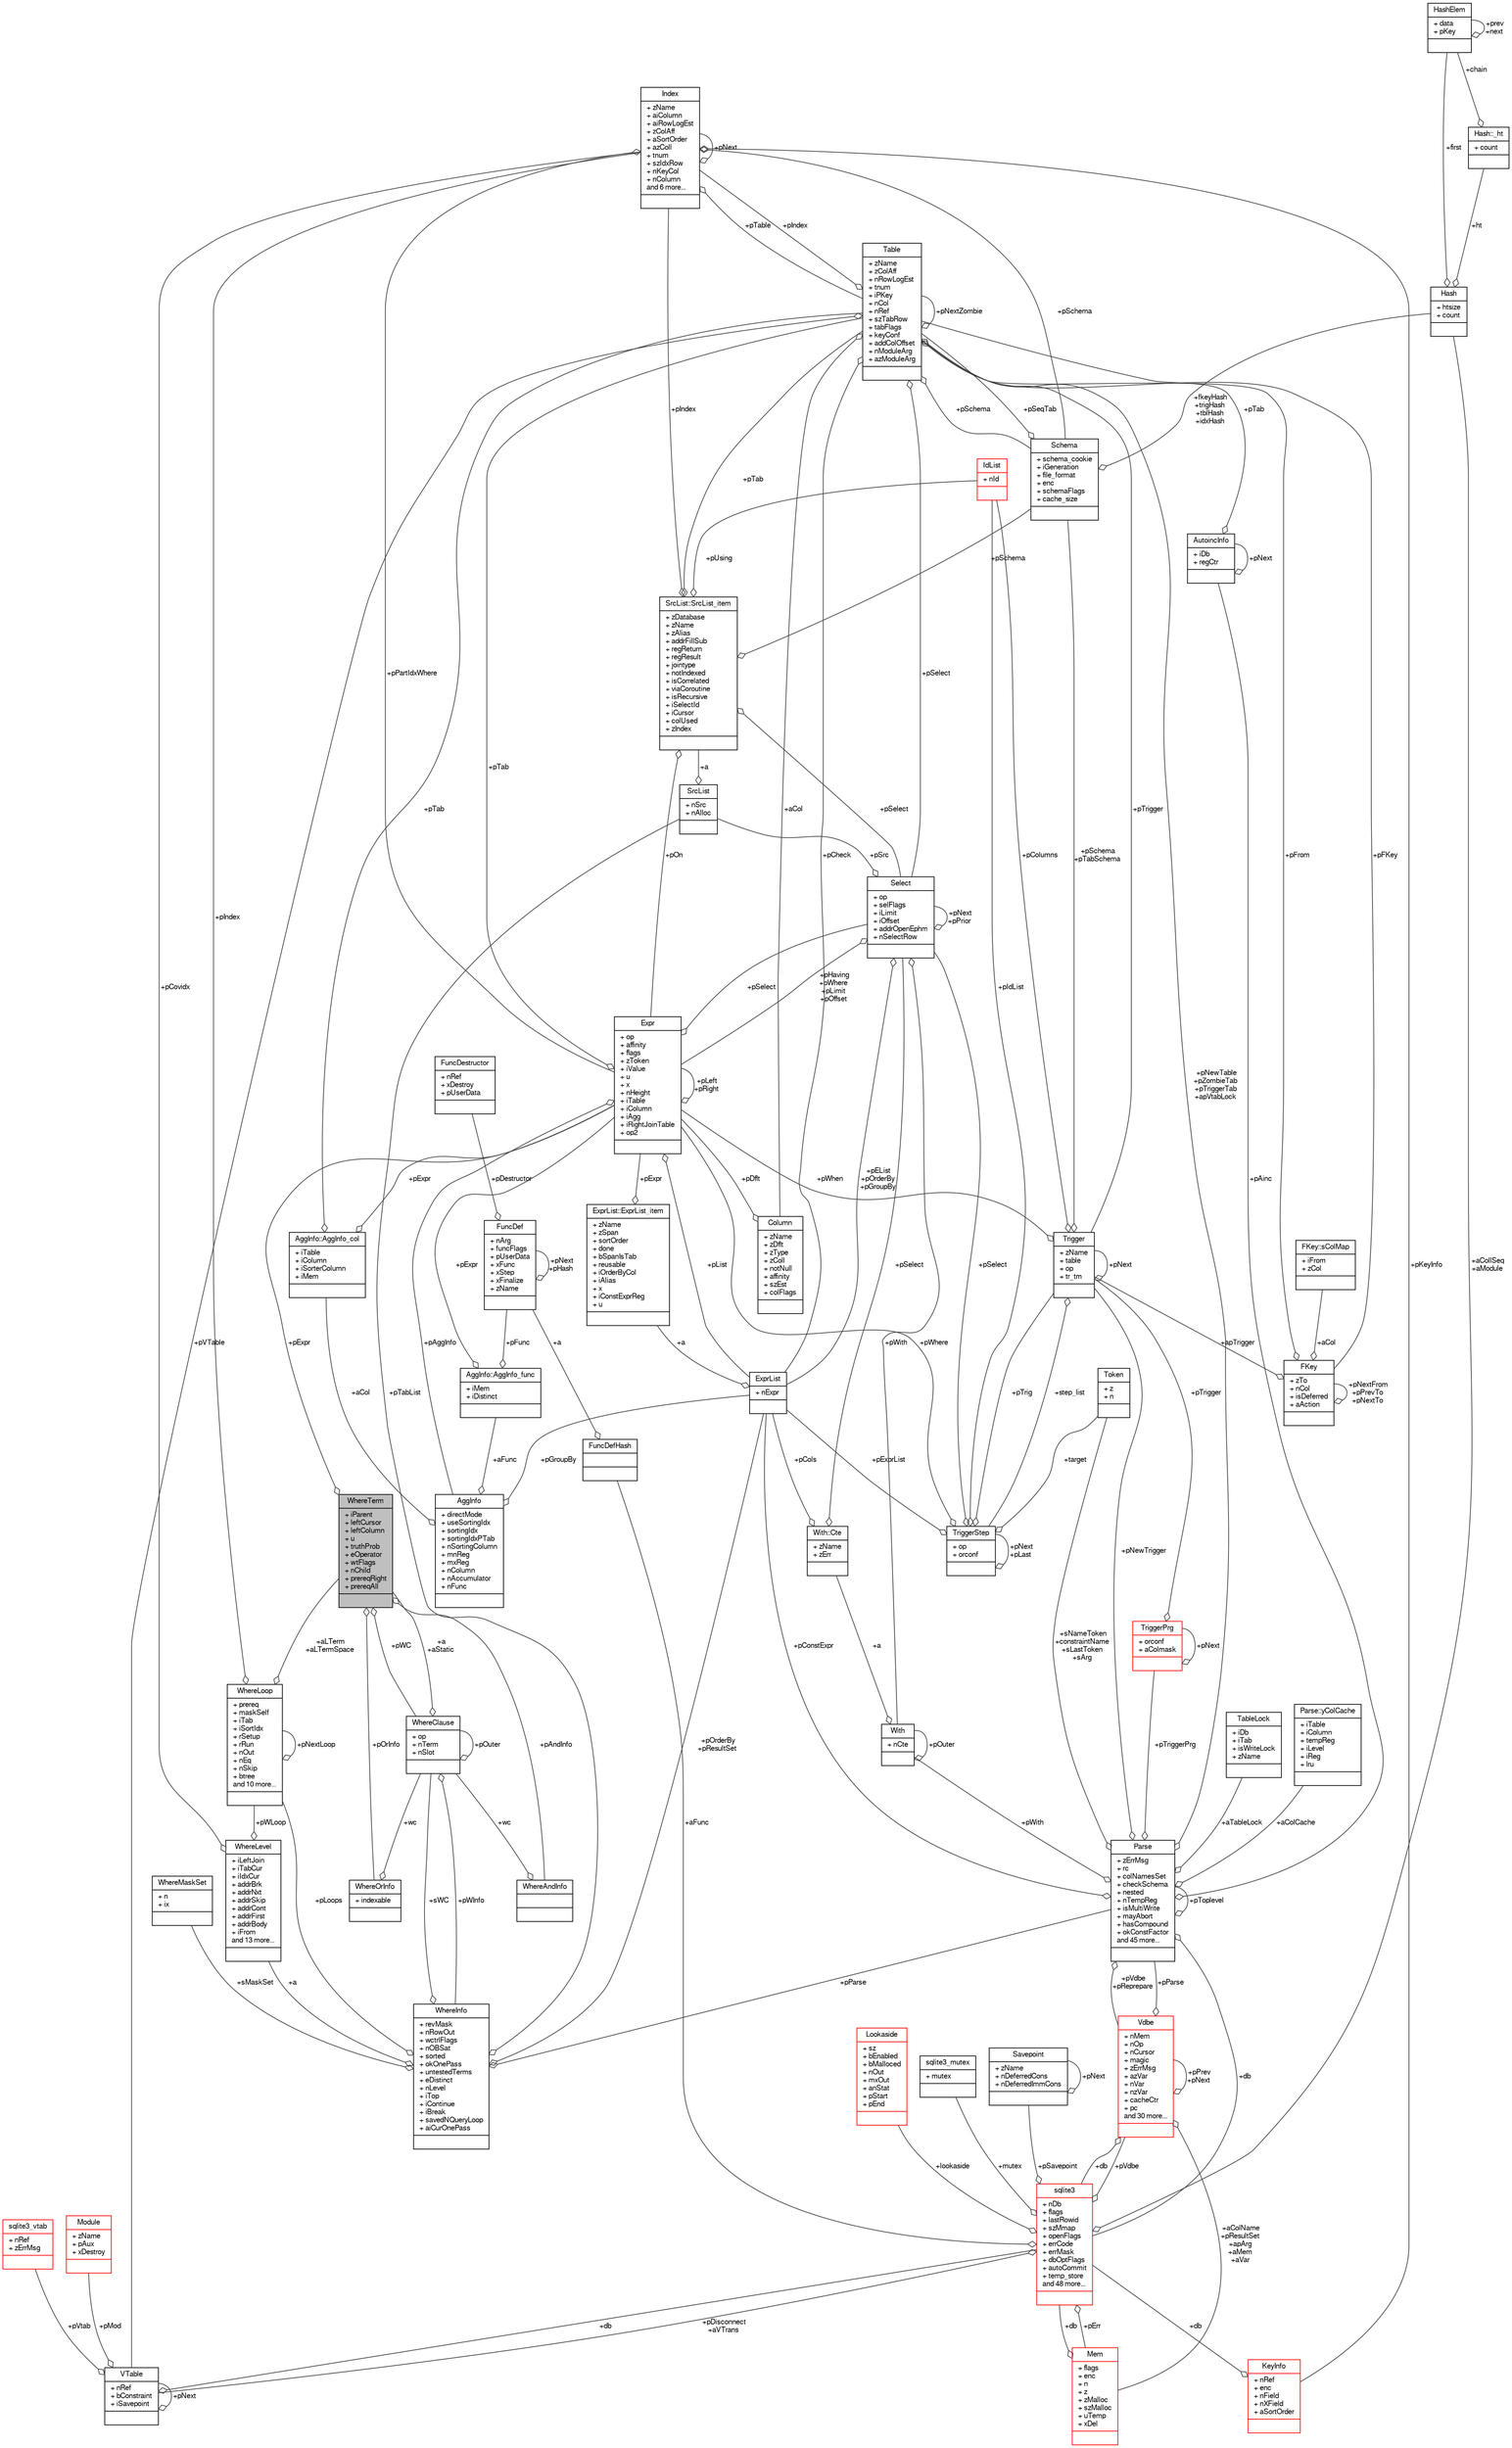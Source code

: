 digraph "WhereTerm"
{
  edge [fontname="FreeSans",fontsize="10",labelfontname="FreeSans",labelfontsize="10"];
  node [fontname="FreeSans",fontsize="10",shape=record];
  Node1 [label="{WhereTerm\n|+ iParent\l+ leftCursor\l+ leftColumn\l+ u\l+ truthProb\l+ eOperator\l+ wtFlags\l+ nChild\l+ prereqRight\l+ prereqAll\l|}",height=0.2,width=0.4,color="black", fillcolor="grey75", style="filled", fontcolor="black"];
  Node2 -> Node1 [color="grey25",fontsize="10",style="solid",label=" +pAndInfo" ,arrowhead="odiamond",fontname="FreeSans"];
  Node2 [label="{WhereAndInfo\n||}",height=0.2,width=0.4,color="black", fillcolor="white", style="filled",URL="$structWhereAndInfo.html"];
  Node3 -> Node2 [color="grey25",fontsize="10",style="solid",label=" +wc" ,arrowhead="odiamond",fontname="FreeSans"];
  Node3 [label="{WhereClause\n|+ op\l+ nTerm\l+ nSlot\l|}",height=0.2,width=0.4,color="black", fillcolor="white", style="filled",URL="$structWhereClause.html"];
  Node1 -> Node3 [color="grey25",fontsize="10",style="solid",label=" +a\n+aStatic" ,arrowhead="odiamond",fontname="FreeSans"];
  Node4 -> Node3 [color="grey25",fontsize="10",style="solid",label=" +pWInfo" ,arrowhead="odiamond",fontname="FreeSans"];
  Node4 [label="{WhereInfo\n|+ revMask\l+ nRowOut\l+ wctrlFlags\l+ nOBSat\l+ sorted\l+ okOnePass\l+ untestedTerms\l+ eDistinct\l+ nLevel\l+ iTop\l+ iContinue\l+ iBreak\l+ savedNQueryLoop\l+ aiCurOnePass\l|}",height=0.2,width=0.4,color="black", fillcolor="white", style="filled",URL="$structWhereInfo.html"];
  Node5 -> Node4 [color="grey25",fontsize="10",style="solid",label=" +pLoops" ,arrowhead="odiamond",fontname="FreeSans"];
  Node5 [label="{WhereLoop\n|+ prereq\l+ maskSelf\l+ iTab\l+ iSortIdx\l+ rSetup\l+ rRun\l+ nOut\l+ nEq\l+ nSkip\l+ btree\land 10 more...\l|}",height=0.2,width=0.4,color="black", fillcolor="white", style="filled",URL="$structWhereLoop.html"];
  Node5 -> Node5 [color="grey25",fontsize="10",style="solid",label=" +pNextLoop" ,arrowhead="odiamond",fontname="FreeSans"];
  Node1 -> Node5 [color="grey25",fontsize="10",style="solid",label=" +aLTerm\n+aLTermSpace" ,arrowhead="odiamond",fontname="FreeSans"];
  Node6 -> Node5 [color="grey25",fontsize="10",style="solid",label=" +pIndex" ,arrowhead="odiamond",fontname="FreeSans"];
  Node6 [label="{Index\n|+ zName\l+ aiColumn\l+ aiRowLogEst\l+ zColAff\l+ aSortOrder\l+ azColl\l+ tnum\l+ szIdxRow\l+ nKeyCol\l+ nColumn\land 6 more...\l|}",height=0.2,width=0.4,color="black", fillcolor="white", style="filled",URL="$structIndex.html"];
  Node7 -> Node6 [color="grey25",fontsize="10",style="solid",label=" +pSchema" ,arrowhead="odiamond",fontname="FreeSans"];
  Node7 [label="{Schema\n|+ schema_cookie\l+ iGeneration\l+ file_format\l+ enc\l+ schemaFlags\l+ cache_size\l|}",height=0.2,width=0.4,color="black", fillcolor="white", style="filled",URL="$structSchema.html"];
  Node8 -> Node7 [color="grey25",fontsize="10",style="solid",label=" +pSeqTab" ,arrowhead="odiamond",fontname="FreeSans"];
  Node8 [label="{Table\n|+ zName\l+ zColAff\l+ nRowLogEst\l+ tnum\l+ iPKey\l+ nCol\l+ nRef\l+ szTabRow\l+ tabFlags\l+ keyConf\l+ addColOffset\l+ nModuleArg\l+ azModuleArg\l|}",height=0.2,width=0.4,color="black", fillcolor="white", style="filled",URL="$structTable.html"];
  Node7 -> Node8 [color="grey25",fontsize="10",style="solid",label=" +pSchema" ,arrowhead="odiamond",fontname="FreeSans"];
  Node9 -> Node8 [color="grey25",fontsize="10",style="solid",label=" +aCol" ,arrowhead="odiamond",fontname="FreeSans"];
  Node9 [label="{Column\n|+ zName\l+ zDflt\l+ zType\l+ zColl\l+ notNull\l+ affinity\l+ szEst\l+ colFlags\l|}",height=0.2,width=0.4,color="black", fillcolor="white", style="filled",URL="$structColumn.html"];
  Node10 -> Node9 [color="grey25",fontsize="10",style="solid",label=" +pDflt" ,arrowhead="odiamond",fontname="FreeSans"];
  Node10 [label="{Expr\n|+ op\l+ affinity\l+ flags\l+ zToken\l+ iValue\l+ u\l+ x\l+ nHeight\l+ iTable\l+ iColumn\l+ iAgg\l+ iRightJoinTable\l+ op2\l|}",height=0.2,width=0.4,color="black", fillcolor="white", style="filled",URL="$structExpr.html"];
  Node11 -> Node10 [color="grey25",fontsize="10",style="solid",label=" +pAggInfo" ,arrowhead="odiamond",fontname="FreeSans"];
  Node11 [label="{AggInfo\n|+ directMode\l+ useSortingIdx\l+ sortingIdx\l+ sortingIdxPTab\l+ nSortingColumn\l+ mnReg\l+ mxReg\l+ nColumn\l+ nAccumulator\l+ nFunc\l|}",height=0.2,width=0.4,color="black", fillcolor="white", style="filled",URL="$structAggInfo.html"];
  Node12 -> Node11 [color="grey25",fontsize="10",style="solid",label=" +aCol" ,arrowhead="odiamond",fontname="FreeSans"];
  Node12 [label="{AggInfo::AggInfo_col\n|+ iTable\l+ iColumn\l+ iSorterColumn\l+ iMem\l|}",height=0.2,width=0.4,color="black", fillcolor="white", style="filled",URL="$structAggInfo_1_1AggInfo__col.html"];
  Node10 -> Node12 [color="grey25",fontsize="10",style="solid",label=" +pExpr" ,arrowhead="odiamond",fontname="FreeSans"];
  Node8 -> Node12 [color="grey25",fontsize="10",style="solid",label=" +pTab" ,arrowhead="odiamond",fontname="FreeSans"];
  Node13 -> Node11 [color="grey25",fontsize="10",style="solid",label=" +aFunc" ,arrowhead="odiamond",fontname="FreeSans"];
  Node13 [label="{AggInfo::AggInfo_func\n|+ iMem\l+ iDistinct\l|}",height=0.2,width=0.4,color="black", fillcolor="white", style="filled",URL="$structAggInfo_1_1AggInfo__func.html"];
  Node10 -> Node13 [color="grey25",fontsize="10",style="solid",label=" +pExpr" ,arrowhead="odiamond",fontname="FreeSans"];
  Node14 -> Node13 [color="grey25",fontsize="10",style="solid",label=" +pFunc" ,arrowhead="odiamond",fontname="FreeSans"];
  Node14 [label="{FuncDef\n|+ nArg\l+ funcFlags\l+ pUserData\l+ xFunc\l+ xStep\l+ xFinalize\l+ zName\l|}",height=0.2,width=0.4,color="black", fillcolor="white", style="filled",URL="$structFuncDef.html"];
  Node15 -> Node14 [color="grey25",fontsize="10",style="solid",label=" +pDestructor" ,arrowhead="odiamond",fontname="FreeSans"];
  Node15 [label="{FuncDestructor\n|+ nRef\l+ xDestroy\l+ pUserData\l|}",height=0.2,width=0.4,color="black", fillcolor="white", style="filled",URL="$structFuncDestructor.html"];
  Node14 -> Node14 [color="grey25",fontsize="10",style="solid",label=" +pNext\n+pHash" ,arrowhead="odiamond",fontname="FreeSans"];
  Node16 -> Node11 [color="grey25",fontsize="10",style="solid",label=" +pGroupBy" ,arrowhead="odiamond",fontname="FreeSans"];
  Node16 [label="{ExprList\n|+ nExpr\l|}",height=0.2,width=0.4,color="black", fillcolor="white", style="filled",URL="$structExprList.html"];
  Node17 -> Node16 [color="grey25",fontsize="10",style="solid",label=" +a" ,arrowhead="odiamond",fontname="FreeSans"];
  Node17 [label="{ExprList::ExprList_item\n|+ zName\l+ zSpan\l+ sortOrder\l+ done\l+ bSpanIsTab\l+ reusable\l+ iOrderByCol\l+ iAlias\l+ x\l+ iConstExprReg\l+ u\l|}",height=0.2,width=0.4,color="black", fillcolor="white", style="filled",URL="$structExprList_1_1ExprList__item.html"];
  Node10 -> Node17 [color="grey25",fontsize="10",style="solid",label=" +pExpr" ,arrowhead="odiamond",fontname="FreeSans"];
  Node10 -> Node10 [color="grey25",fontsize="10",style="solid",label=" +pLeft\n+pRight" ,arrowhead="odiamond",fontname="FreeSans"];
  Node8 -> Node10 [color="grey25",fontsize="10",style="solid",label=" +pTab" ,arrowhead="odiamond",fontname="FreeSans"];
  Node18 -> Node10 [color="grey25",fontsize="10",style="solid",label=" +pSelect" ,arrowhead="odiamond",fontname="FreeSans"];
  Node18 [label="{Select\n|+ op\l+ selFlags\l+ iLimit\l+ iOffset\l+ addrOpenEphm\l+ nSelectRow\l|}",height=0.2,width=0.4,color="black", fillcolor="white", style="filled",URL="$structSelect.html"];
  Node10 -> Node18 [color="grey25",fontsize="10",style="solid",label=" +pHaving\n+pWhere\n+pLimit\n+pOffset" ,arrowhead="odiamond",fontname="FreeSans"];
  Node19 -> Node18 [color="grey25",fontsize="10",style="solid",label=" +pWith" ,arrowhead="odiamond",fontname="FreeSans"];
  Node19 [label="{With\n|+ nCte\l|}",height=0.2,width=0.4,color="black", fillcolor="white", style="filled",URL="$structWith.html"];
  Node20 -> Node19 [color="grey25",fontsize="10",style="solid",label=" +a" ,arrowhead="odiamond",fontname="FreeSans"];
  Node20 [label="{With::Cte\n|+ zName\l+ zErr\l|}",height=0.2,width=0.4,color="black", fillcolor="white", style="filled",URL="$structWith_1_1Cte.html"];
  Node18 -> Node20 [color="grey25",fontsize="10",style="solid",label=" +pSelect" ,arrowhead="odiamond",fontname="FreeSans"];
  Node16 -> Node20 [color="grey25",fontsize="10",style="solid",label=" +pCols" ,arrowhead="odiamond",fontname="FreeSans"];
  Node19 -> Node19 [color="grey25",fontsize="10",style="solid",label=" +pOuter" ,arrowhead="odiamond",fontname="FreeSans"];
  Node18 -> Node18 [color="grey25",fontsize="10",style="solid",label=" +pNext\n+pPrior" ,arrowhead="odiamond",fontname="FreeSans"];
  Node21 -> Node18 [color="grey25",fontsize="10",style="solid",label=" +pSrc" ,arrowhead="odiamond",fontname="FreeSans"];
  Node21 [label="{SrcList\n|+ nSrc\l+ nAlloc\l|}",height=0.2,width=0.4,color="black", fillcolor="white", style="filled",URL="$structSrcList.html"];
  Node22 -> Node21 [color="grey25",fontsize="10",style="solid",label=" +a" ,arrowhead="odiamond",fontname="FreeSans"];
  Node22 [label="{SrcList::SrcList_item\n|+ zDatabase\l+ zName\l+ zAlias\l+ addrFillSub\l+ regReturn\l+ regResult\l+ jointype\l+ notIndexed\l+ isCorrelated\l+ viaCoroutine\l+ isRecursive\l+ iSelectId\l+ iCursor\l+ colUsed\l+ zIndex\l|}",height=0.2,width=0.4,color="black", fillcolor="white", style="filled",URL="$structSrcList_1_1SrcList__item.html"];
  Node7 -> Node22 [color="grey25",fontsize="10",style="solid",label=" +pSchema" ,arrowhead="odiamond",fontname="FreeSans"];
  Node10 -> Node22 [color="grey25",fontsize="10",style="solid",label=" +pOn" ,arrowhead="odiamond",fontname="FreeSans"];
  Node23 -> Node22 [color="grey25",fontsize="10",style="solid",label=" +pUsing" ,arrowhead="odiamond",fontname="FreeSans"];
  Node23 [label="{IdList\n|+ nId\l|}",height=0.2,width=0.4,color="red", fillcolor="white", style="filled",URL="$structIdList.html"];
  Node8 -> Node22 [color="grey25",fontsize="10",style="solid",label=" +pTab" ,arrowhead="odiamond",fontname="FreeSans"];
  Node18 -> Node22 [color="grey25",fontsize="10",style="solid",label=" +pSelect" ,arrowhead="odiamond",fontname="FreeSans"];
  Node6 -> Node22 [color="grey25",fontsize="10",style="solid",label=" +pIndex" ,arrowhead="odiamond",fontname="FreeSans"];
  Node16 -> Node18 [color="grey25",fontsize="10",style="solid",label=" +pEList\n+pOrderBy\n+pGroupBy" ,arrowhead="odiamond",fontname="FreeSans"];
  Node16 -> Node10 [color="grey25",fontsize="10",style="solid",label=" +pList" ,arrowhead="odiamond",fontname="FreeSans"];
  Node25 -> Node8 [color="grey25",fontsize="10",style="solid",label=" +pFKey" ,arrowhead="odiamond",fontname="FreeSans"];
  Node25 [label="{FKey\n|+ zTo\l+ nCol\l+ isDeferred\l+ aAction\l|}",height=0.2,width=0.4,color="black", fillcolor="white", style="filled",URL="$structFKey.html"];
  Node26 -> Node25 [color="grey25",fontsize="10",style="solid",label=" +aCol" ,arrowhead="odiamond",fontname="FreeSans"];
  Node26 [label="{FKey::sColMap\n|+ iFrom\l+ zCol\l|}",height=0.2,width=0.4,color="black", fillcolor="white", style="filled",URL="$structFKey_1_1sColMap.html"];
  Node25 -> Node25 [color="grey25",fontsize="10",style="solid",label=" +pNextFrom\n+pPrevTo\n+pNextTo" ,arrowhead="odiamond",fontname="FreeSans"];
  Node8 -> Node25 [color="grey25",fontsize="10",style="solid",label=" +pFrom" ,arrowhead="odiamond",fontname="FreeSans"];
  Node27 -> Node25 [color="grey25",fontsize="10",style="solid",label=" +apTrigger" ,arrowhead="odiamond",fontname="FreeSans"];
  Node27 [label="{Trigger\n|+ zName\l+ table\l+ op\l+ tr_tm\l|}",height=0.2,width=0.4,color="black", fillcolor="white", style="filled",URL="$structTrigger.html"];
  Node28 -> Node27 [color="grey25",fontsize="10",style="solid",label=" +step_list" ,arrowhead="odiamond",fontname="FreeSans"];
  Node28 [label="{TriggerStep\n|+ op\l+ orconf\l|}",height=0.2,width=0.4,color="black", fillcolor="white", style="filled",URL="$structTriggerStep.html"];
  Node28 -> Node28 [color="grey25",fontsize="10",style="solid",label=" +pNext\n+pLast" ,arrowhead="odiamond",fontname="FreeSans"];
  Node10 -> Node28 [color="grey25",fontsize="10",style="solid",label=" +pWhere" ,arrowhead="odiamond",fontname="FreeSans"];
  Node29 -> Node28 [color="grey25",fontsize="10",style="solid",label=" +target" ,arrowhead="odiamond",fontname="FreeSans"];
  Node29 [label="{Token\n|+ z\l+ n\l|}",height=0.2,width=0.4,color="black", fillcolor="white", style="filled",URL="$structToken.html"];
  Node23 -> Node28 [color="grey25",fontsize="10",style="solid",label=" +pIdList" ,arrowhead="odiamond",fontname="FreeSans"];
  Node18 -> Node28 [color="grey25",fontsize="10",style="solid",label=" +pSelect" ,arrowhead="odiamond",fontname="FreeSans"];
  Node27 -> Node28 [color="grey25",fontsize="10",style="solid",label=" +pTrig" ,arrowhead="odiamond",fontname="FreeSans"];
  Node16 -> Node28 [color="grey25",fontsize="10",style="solid",label=" +pExprList" ,arrowhead="odiamond",fontname="FreeSans"];
  Node7 -> Node27 [color="grey25",fontsize="10",style="solid",label=" +pSchema\n+pTabSchema" ,arrowhead="odiamond",fontname="FreeSans"];
  Node10 -> Node27 [color="grey25",fontsize="10",style="solid",label=" +pWhen" ,arrowhead="odiamond",fontname="FreeSans"];
  Node23 -> Node27 [color="grey25",fontsize="10",style="solid",label=" +pColumns" ,arrowhead="odiamond",fontname="FreeSans"];
  Node27 -> Node27 [color="grey25",fontsize="10",style="solid",label=" +pNext" ,arrowhead="odiamond",fontname="FreeSans"];
  Node30 -> Node8 [color="grey25",fontsize="10",style="solid",label=" +pVTable" ,arrowhead="odiamond",fontname="FreeSans"];
  Node30 [label="{VTable\n|+ nRef\l+ bConstraint\l+ iSavepoint\l|}",height=0.2,width=0.4,color="black", fillcolor="white", style="filled",URL="$structVTable.html"];
  Node31 -> Node30 [color="grey25",fontsize="10",style="solid",label=" +db" ,arrowhead="odiamond",fontname="FreeSans"];
  Node31 [label="{sqlite3\n|+ nDb\l+ flags\l+ lastRowid\l+ szMmap\l+ openFlags\l+ errCode\l+ errMask\l+ dbOptFlags\l+ autoCommit\l+ temp_store\land 48 more...\l|}",height=0.2,width=0.4,color="red", fillcolor="white", style="filled",URL="$structsqlite3.html"];
  Node32 -> Node31 [color="grey25",fontsize="10",style="solid",label=" +pErr" ,arrowhead="odiamond",fontname="FreeSans"];
  Node32 [label="{Mem\n|+ flags\l+ enc\l+ n\l+ z\l+ zMalloc\l+ szMalloc\l+ uTemp\l+ xDel\l|}",height=0.2,width=0.4,color="red", fillcolor="white", style="filled",URL="$structMem.html"];
  Node31 -> Node32 [color="grey25",fontsize="10",style="solid",label=" +db" ,arrowhead="odiamond",fontname="FreeSans"];
  Node35 -> Node31 [color="grey25",fontsize="10",style="solid",label=" +pVdbe" ,arrowhead="odiamond",fontname="FreeSans"];
  Node35 [label="{Vdbe\n|+ nMem\l+ nOp\l+ nCursor\l+ magic\l+ zErrMsg\l+ azVar\l+ nVar\l+ nzVar\l+ cacheCtr\l+ pc\land 30 more...\l|}",height=0.2,width=0.4,color="red", fillcolor="white", style="filled",URL="$structVdbe.html"];
  Node35 -> Node35 [color="grey25",fontsize="10",style="solid",label=" +pPrev\n+pNext" ,arrowhead="odiamond",fontname="FreeSans"];
  Node32 -> Node35 [color="grey25",fontsize="10",style="solid",label=" +aColName\n+pResultSet\n+apArg\n+aMem\n+aVar" ,arrowhead="odiamond",fontname="FreeSans"];
  Node31 -> Node35 [color="grey25",fontsize="10",style="solid",label=" +db" ,arrowhead="odiamond",fontname="FreeSans"];
  Node74 -> Node35 [color="grey25",fontsize="10",style="solid",label=" +pParse" ,arrowhead="odiamond",fontname="FreeSans"];
  Node74 [label="{Parse\n|+ zErrMsg\l+ rc\l+ colNamesSet\l+ checkSchema\l+ nested\l+ nTempReg\l+ isMultiWrite\l+ mayAbort\l+ hasCompound\l+ okConstFactor\land 45 more...\l|}",height=0.2,width=0.4,color="black", fillcolor="white", style="filled",URL="$structParse.html"];
  Node35 -> Node74 [color="grey25",fontsize="10",style="solid",label=" +pVdbe\n+pReprepare" ,arrowhead="odiamond",fontname="FreeSans"];
  Node31 -> Node74 [color="grey25",fontsize="10",style="solid",label=" +db" ,arrowhead="odiamond",fontname="FreeSans"];
  Node75 -> Node74 [color="grey25",fontsize="10",style="solid",label=" +aTableLock" ,arrowhead="odiamond",fontname="FreeSans"];
  Node75 [label="{TableLock\n|+ iDb\l+ iTab\l+ isWriteLock\l+ zName\l|}",height=0.2,width=0.4,color="black", fillcolor="white", style="filled",URL="$structTableLock.html"];
  Node29 -> Node74 [color="grey25",fontsize="10",style="solid",label=" +sNameToken\n+constraintName\n+sLastToken\n+sArg" ,arrowhead="odiamond",fontname="FreeSans"];
  Node19 -> Node74 [color="grey25",fontsize="10",style="solid",label=" +pWith" ,arrowhead="odiamond",fontname="FreeSans"];
  Node76 -> Node74 [color="grey25",fontsize="10",style="solid",label=" +aColCache" ,arrowhead="odiamond",fontname="FreeSans"];
  Node76 [label="{Parse::yColCache\n|+ iTable\l+ iColumn\l+ tempReg\l+ iLevel\l+ iReg\l+ lru\l|}",height=0.2,width=0.4,color="black", fillcolor="white", style="filled",URL="$structParse_1_1yColCache.html"];
  Node8 -> Node74 [color="grey25",fontsize="10",style="solid",label=" +pNewTable\n+pZombieTab\n+pTriggerTab\n+apVtabLock" ,arrowhead="odiamond",fontname="FreeSans"];
  Node27 -> Node74 [color="grey25",fontsize="10",style="solid",label=" +pNewTrigger" ,arrowhead="odiamond",fontname="FreeSans"];
  Node77 -> Node74 [color="grey25",fontsize="10",style="solid",label=" +pTriggerPrg" ,arrowhead="odiamond",fontname="FreeSans"];
  Node77 [label="{TriggerPrg\n|+ orconf\l+ aColmask\l|}",height=0.2,width=0.4,color="red", fillcolor="white", style="filled",URL="$structTriggerPrg.html"];
  Node27 -> Node77 [color="grey25",fontsize="10",style="solid",label=" +pTrigger" ,arrowhead="odiamond",fontname="FreeSans"];
  Node77 -> Node77 [color="grey25",fontsize="10",style="solid",label=" +pNext" ,arrowhead="odiamond",fontname="FreeSans"];
  Node78 -> Node74 [color="grey25",fontsize="10",style="solid",label=" +pAinc" ,arrowhead="odiamond",fontname="FreeSans"];
  Node78 [label="{AutoincInfo\n|+ iDb\l+ regCtr\l|}",height=0.2,width=0.4,color="black", fillcolor="white", style="filled",URL="$structAutoincInfo.html"];
  Node8 -> Node78 [color="grey25",fontsize="10",style="solid",label=" +pTab" ,arrowhead="odiamond",fontname="FreeSans"];
  Node78 -> Node78 [color="grey25",fontsize="10",style="solid",label=" +pNext" ,arrowhead="odiamond",fontname="FreeSans"];
  Node16 -> Node74 [color="grey25",fontsize="10",style="solid",label=" +pConstExpr" ,arrowhead="odiamond",fontname="FreeSans"];
  Node74 -> Node74 [color="grey25",fontsize="10",style="solid",label=" +pToplevel" ,arrowhead="odiamond",fontname="FreeSans"];
  Node82 -> Node31 [color="grey25",fontsize="10",style="solid",label=" +pSavepoint" ,arrowhead="odiamond",fontname="FreeSans"];
  Node82 [label="{Savepoint\n|+ zName\l+ nDeferredCons\l+ nDeferredImmCons\l|}",height=0.2,width=0.4,color="black", fillcolor="white", style="filled",URL="$structSavepoint.html"];
  Node82 -> Node82 [color="grey25",fontsize="10",style="solid",label=" +pNext" ,arrowhead="odiamond",fontname="FreeSans"];
  Node83 -> Node31 [color="grey25",fontsize="10",style="solid",label=" +aFunc" ,arrowhead="odiamond",fontname="FreeSans"];
  Node83 [label="{FuncDefHash\n||}",height=0.2,width=0.4,color="black", fillcolor="white", style="filled",URL="$structFuncDefHash.html"];
  Node14 -> Node83 [color="grey25",fontsize="10",style="solid",label=" +a" ,arrowhead="odiamond",fontname="FreeSans"];
  Node84 -> Node31 [color="grey25",fontsize="10",style="solid",label=" +lookaside" ,arrowhead="odiamond",fontname="FreeSans"];
  Node84 [label="{Lookaside\n|+ sz\l+ bEnabled\l+ bMalloced\l+ nOut\l+ mxOut\l+ anStat\l+ pStart\l+ pEnd\l|}",height=0.2,width=0.4,color="red", fillcolor="white", style="filled",URL="$structLookaside.html"];
  Node46 -> Node31 [color="grey25",fontsize="10",style="solid",label=" +mutex" ,arrowhead="odiamond",fontname="FreeSans"];
  Node46 [label="{sqlite3_mutex\n|+ mutex\l|}",height=0.2,width=0.4,color="black", fillcolor="white", style="filled",URL="$structsqlite3__mutex.html"];
  Node30 -> Node31 [color="grey25",fontsize="10",style="solid",label=" +pDisconnect\n+aVTrans" ,arrowhead="odiamond",fontname="FreeSans"];
  Node90 -> Node31 [color="grey25",fontsize="10",style="solid",label=" +aCollSeq\n+aModule" ,arrowhead="odiamond",fontname="FreeSans"];
  Node90 [label="{Hash\n|+ htsize\l+ count\l|}",height=0.2,width=0.4,color="black", fillcolor="white", style="filled",URL="$structHash.html"];
  Node91 -> Node90 [color="grey25",fontsize="10",style="solid",label=" +ht" ,arrowhead="odiamond",fontname="FreeSans"];
  Node91 [label="{Hash::_ht\n|+ count\l|}",height=0.2,width=0.4,color="black", fillcolor="white", style="filled",URL="$structHash_1_1__ht.html"];
  Node92 -> Node91 [color="grey25",fontsize="10",style="solid",label=" +chain" ,arrowhead="odiamond",fontname="FreeSans"];
  Node92 [label="{HashElem\n|+ data\l+ pKey\l|}",height=0.2,width=0.4,color="black", fillcolor="white", style="filled",URL="$structHashElem.html"];
  Node92 -> Node92 [color="grey25",fontsize="10",style="solid",label=" +prev\n+next" ,arrowhead="odiamond",fontname="FreeSans"];
  Node92 -> Node90 [color="grey25",fontsize="10",style="solid",label=" +first" ,arrowhead="odiamond",fontname="FreeSans"];
  Node30 -> Node30 [color="grey25",fontsize="10",style="solid",label=" +pNext" ,arrowhead="odiamond",fontname="FreeSans"];
  Node93 -> Node30 [color="grey25",fontsize="10",style="solid",label=" +pMod" ,arrowhead="odiamond",fontname="FreeSans"];
  Node93 [label="{Module\n|+ zName\l+ pAux\l+ xDestroy\l|}",height=0.2,width=0.4,color="red", fillcolor="white", style="filled",URL="$structModule.html"];
  Node62 -> Node30 [color="grey25",fontsize="10",style="solid",label=" +pVtab" ,arrowhead="odiamond",fontname="FreeSans"];
  Node62 [label="{sqlite3_vtab\n|+ nRef\l+ zErrMsg\l|}",height=0.2,width=0.4,color="red", fillcolor="white", style="filled",URL="$structsqlite3__vtab.html"];
  Node8 -> Node8 [color="grey25",fontsize="10",style="solid",label=" +pNextZombie" ,arrowhead="odiamond",fontname="FreeSans"];
  Node27 -> Node8 [color="grey25",fontsize="10",style="solid",label=" +pTrigger" ,arrowhead="odiamond",fontname="FreeSans"];
  Node18 -> Node8 [color="grey25",fontsize="10",style="solid",label=" +pSelect" ,arrowhead="odiamond",fontname="FreeSans"];
  Node16 -> Node8 [color="grey25",fontsize="10",style="solid",label=" +pCheck" ,arrowhead="odiamond",fontname="FreeSans"];
  Node6 -> Node8 [color="grey25",fontsize="10",style="solid",label=" +pIndex" ,arrowhead="odiamond",fontname="FreeSans"];
  Node90 -> Node7 [color="grey25",fontsize="10",style="solid",label=" +fkeyHash\n+trigHash\n+tblHash\n+idxHash" ,arrowhead="odiamond",fontname="FreeSans"];
  Node10 -> Node6 [color="grey25",fontsize="10",style="solid",label=" +pPartIdxWhere" ,arrowhead="odiamond",fontname="FreeSans"];
  Node8 -> Node6 [color="grey25",fontsize="10",style="solid",label=" +pTable" ,arrowhead="odiamond",fontname="FreeSans"];
  Node40 -> Node6 [color="grey25",fontsize="10",style="solid",label=" +pKeyInfo" ,arrowhead="odiamond",fontname="FreeSans"];
  Node40 [label="{KeyInfo\n|+ nRef\l+ enc\l+ nField\l+ nXField\l+ aSortOrder\l|}",height=0.2,width=0.4,color="red", fillcolor="white", style="filled",URL="$structKeyInfo.html"];
  Node31 -> Node40 [color="grey25",fontsize="10",style="solid",label=" +db" ,arrowhead="odiamond",fontname="FreeSans"];
  Node6 -> Node6 [color="grey25",fontsize="10",style="solid",label=" +pNext" ,arrowhead="odiamond",fontname="FreeSans"];
  Node3 -> Node4 [color="grey25",fontsize="10",style="solid",label=" +sWC" ,arrowhead="odiamond",fontname="FreeSans"];
  Node94 -> Node4 [color="grey25",fontsize="10",style="solid",label=" +a" ,arrowhead="odiamond",fontname="FreeSans"];
  Node94 [label="{WhereLevel\n|+ iLeftJoin\l+ iTabCur\l+ iIdxCur\l+ addrBrk\l+ addrNxt\l+ addrSkip\l+ addrCont\l+ addrFirst\l+ addrBody\l+ iFrom\land 13 more...\l|}",height=0.2,width=0.4,color="black", fillcolor="white", style="filled",URL="$structWhereLevel.html"];
  Node5 -> Node94 [color="grey25",fontsize="10",style="solid",label=" +pWLoop" ,arrowhead="odiamond",fontname="FreeSans"];
  Node6 -> Node94 [color="grey25",fontsize="10",style="solid",label=" +pCovidx" ,arrowhead="odiamond",fontname="FreeSans"];
  Node95 -> Node4 [color="grey25",fontsize="10",style="solid",label=" +sMaskSet" ,arrowhead="odiamond",fontname="FreeSans"];
  Node95 [label="{WhereMaskSet\n|+ n\l+ ix\l|}",height=0.2,width=0.4,color="black", fillcolor="white", style="filled",URL="$structWhereMaskSet.html"];
  Node21 -> Node4 [color="grey25",fontsize="10",style="solid",label=" +pTabList" ,arrowhead="odiamond",fontname="FreeSans"];
  Node16 -> Node4 [color="grey25",fontsize="10",style="solid",label=" +pOrderBy\n+pResultSet" ,arrowhead="odiamond",fontname="FreeSans"];
  Node74 -> Node4 [color="grey25",fontsize="10",style="solid",label=" +pParse" ,arrowhead="odiamond",fontname="FreeSans"];
  Node3 -> Node3 [color="grey25",fontsize="10",style="solid",label=" +pOuter" ,arrowhead="odiamond",fontname="FreeSans"];
  Node96 -> Node1 [color="grey25",fontsize="10",style="solid",label=" +pOrInfo" ,arrowhead="odiamond",fontname="FreeSans"];
  Node96 [label="{WhereOrInfo\n|+ indexable\l|}",height=0.2,width=0.4,color="black", fillcolor="white", style="filled",URL="$structWhereOrInfo.html"];
  Node3 -> Node96 [color="grey25",fontsize="10",style="solid",label=" +wc" ,arrowhead="odiamond",fontname="FreeSans"];
  Node10 -> Node1 [color="grey25",fontsize="10",style="solid",label=" +pExpr" ,arrowhead="odiamond",fontname="FreeSans"];
  Node3 -> Node1 [color="grey25",fontsize="10",style="solid",label=" +pWC" ,arrowhead="odiamond",fontname="FreeSans"];
}
